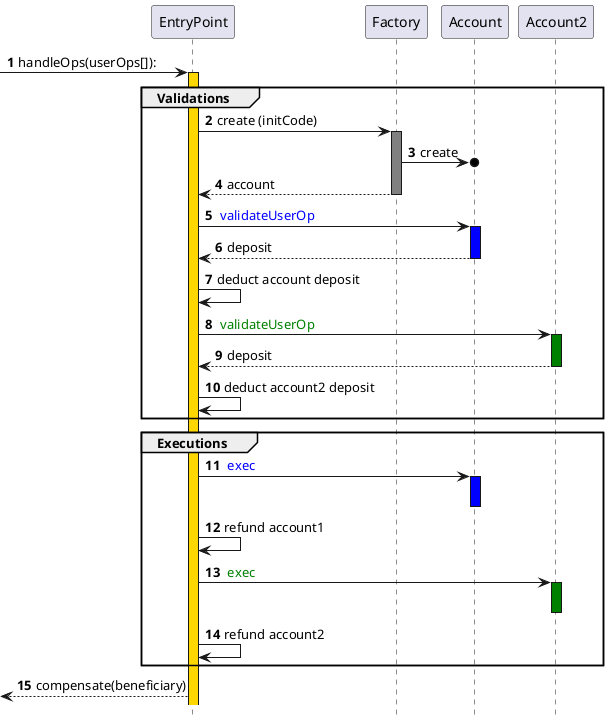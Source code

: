 @startuml
autonumber
participant "EntryPoint" as ep
participant "Factory" as fact
participant "Account" as account
participant "Account2" as account2
[->ep++ #gold: handleOps(userOps[]):
group Validations
ep->fact++ #gray: create (initCode)
fact->o account: create
return account
ep->account++ #blue: <font color=blue> validateUserOp
return deposit
ep->ep: deduct account deposit
ep->account2++ #green: <font color=green> validateUserOp
return deposit
ep->ep: deduct account2 deposit
end
group Executions
ep->account++ #blue: <font color=blue> exec
deactivate account
ep->ep: refund account1
ep->account2++ #green: <font color=green> exec
deactivate account2
ep->ep: refund account2
end
ep-->[: compensate(beneficiary)
hide footbox
